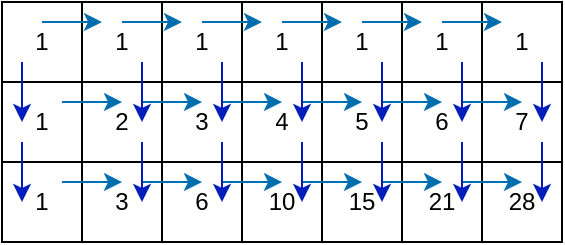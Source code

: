 <mxfile version="14.2.4" type="embed">
    <diagram id="P8sotjXqWYSaKN79ygvk" name="第 1 页">
        <mxGraphModel dx="644" dy="270" grid="1" gridSize="10" guides="1" tooltips="1" connect="1" arrows="1" fold="1" page="1" pageScale="1" pageWidth="827" pageHeight="1169" math="0" shadow="0">
            <root>
                <mxCell id="0"/>
                <mxCell id="1" parent="0"/>
                <mxCell id="80" value="" style="group" parent="1" vertex="1" connectable="0">
                    <mxGeometry x="160" y="400" width="280" height="120" as="geometry"/>
                </mxCell>
                <mxCell id="34" value="" style="shape=table;html=1;whiteSpace=wrap;startSize=0;container=1;collapsible=0;childLayout=tableLayout;" parent="80" vertex="1">
                    <mxGeometry width="120" height="120" as="geometry"/>
                </mxCell>
                <mxCell id="35" value="" style="shape=partialRectangle;html=1;whiteSpace=wrap;collapsible=0;dropTarget=0;pointerEvents=0;fillColor=none;top=0;left=0;bottom=0;right=0;points=[[0,0.5],[1,0.5]];portConstraint=eastwest;" parent="34" vertex="1">
                    <mxGeometry width="120" height="40" as="geometry"/>
                </mxCell>
                <mxCell id="36" value="1" style="shape=partialRectangle;html=1;whiteSpace=wrap;connectable=0;fillColor=none;top=0;left=0;bottom=0;right=0;overflow=hidden;" parent="35" vertex="1">
                    <mxGeometry width="40" height="40" as="geometry"/>
                </mxCell>
                <mxCell id="37" value="1" style="shape=partialRectangle;html=1;whiteSpace=wrap;connectable=0;fillColor=none;top=0;left=0;bottom=0;right=0;overflow=hidden;" parent="35" vertex="1">
                    <mxGeometry x="40" width="40" height="40" as="geometry"/>
                </mxCell>
                <mxCell id="38" value="1" style="shape=partialRectangle;html=1;whiteSpace=wrap;connectable=0;fillColor=none;top=0;left=0;bottom=0;right=0;overflow=hidden;" parent="35" vertex="1">
                    <mxGeometry x="80" width="40" height="40" as="geometry"/>
                </mxCell>
                <mxCell id="39" value="" style="shape=partialRectangle;html=1;whiteSpace=wrap;collapsible=0;dropTarget=0;pointerEvents=0;fillColor=none;top=0;left=0;bottom=0;right=0;points=[[0,0.5],[1,0.5]];portConstraint=eastwest;" parent="34" vertex="1">
                    <mxGeometry y="40" width="120" height="40" as="geometry"/>
                </mxCell>
                <mxCell id="40" value="1" style="shape=partialRectangle;html=1;whiteSpace=wrap;connectable=0;fillColor=none;top=0;left=0;bottom=0;right=0;overflow=hidden;" parent="39" vertex="1">
                    <mxGeometry width="40" height="40" as="geometry"/>
                </mxCell>
                <mxCell id="41" value="2" style="shape=partialRectangle;html=1;whiteSpace=wrap;connectable=0;fillColor=none;top=0;left=0;bottom=0;right=0;overflow=hidden;" parent="39" vertex="1">
                    <mxGeometry x="40" width="40" height="40" as="geometry"/>
                </mxCell>
                <mxCell id="42" value="3" style="shape=partialRectangle;html=1;whiteSpace=wrap;connectable=0;fillColor=none;top=0;left=0;bottom=0;right=0;overflow=hidden;" parent="39" vertex="1">
                    <mxGeometry x="80" width="40" height="40" as="geometry"/>
                </mxCell>
                <mxCell id="43" value="" style="shape=partialRectangle;html=1;whiteSpace=wrap;collapsible=0;dropTarget=0;pointerEvents=0;fillColor=none;top=0;left=0;bottom=0;right=0;points=[[0,0.5],[1,0.5]];portConstraint=eastwest;" parent="34" vertex="1">
                    <mxGeometry y="80" width="120" height="40" as="geometry"/>
                </mxCell>
                <mxCell id="44" value="1" style="shape=partialRectangle;html=1;whiteSpace=wrap;connectable=0;fillColor=none;top=0;left=0;bottom=0;right=0;overflow=hidden;" parent="43" vertex="1">
                    <mxGeometry width="40" height="40" as="geometry"/>
                </mxCell>
                <mxCell id="45" value="3" style="shape=partialRectangle;html=1;whiteSpace=wrap;connectable=0;fillColor=none;top=0;left=0;bottom=0;right=0;overflow=hidden;" parent="43" vertex="1">
                    <mxGeometry x="40" width="40" height="40" as="geometry"/>
                </mxCell>
                <mxCell id="46" value="6" style="shape=partialRectangle;html=1;whiteSpace=wrap;connectable=0;fillColor=none;top=0;left=0;bottom=0;right=0;overflow=hidden;" parent="43" vertex="1">
                    <mxGeometry x="80" width="40" height="40" as="geometry"/>
                </mxCell>
                <mxCell id="50" value="" style="shape=table;html=1;whiteSpace=wrap;startSize=0;container=1;collapsible=0;childLayout=tableLayout;" parent="80" vertex="1">
                    <mxGeometry x="120" width="120" height="120" as="geometry"/>
                </mxCell>
                <mxCell id="51" value="" style="shape=partialRectangle;html=1;whiteSpace=wrap;collapsible=0;dropTarget=0;pointerEvents=0;fillColor=none;top=0;left=0;bottom=0;right=0;points=[[0,0.5],[1,0.5]];portConstraint=eastwest;" parent="50" vertex="1">
                    <mxGeometry width="120" height="40" as="geometry"/>
                </mxCell>
                <mxCell id="52" value="1" style="shape=partialRectangle;html=1;whiteSpace=wrap;connectable=0;fillColor=none;top=0;left=0;bottom=0;right=0;overflow=hidden;" parent="51" vertex="1">
                    <mxGeometry width="40" height="40" as="geometry"/>
                </mxCell>
                <mxCell id="53" value="1" style="shape=partialRectangle;html=1;whiteSpace=wrap;connectable=0;fillColor=none;top=0;left=0;bottom=0;right=0;overflow=hidden;" parent="51" vertex="1">
                    <mxGeometry x="40" width="40" height="40" as="geometry"/>
                </mxCell>
                <mxCell id="54" value="1" style="shape=partialRectangle;html=1;whiteSpace=wrap;connectable=0;fillColor=none;top=0;left=0;bottom=0;right=0;overflow=hidden;" parent="51" vertex="1">
                    <mxGeometry x="80" width="40" height="40" as="geometry"/>
                </mxCell>
                <mxCell id="55" value="" style="shape=partialRectangle;html=1;whiteSpace=wrap;collapsible=0;dropTarget=0;pointerEvents=0;fillColor=none;top=0;left=0;bottom=0;right=0;points=[[0,0.5],[1,0.5]];portConstraint=eastwest;" parent="50" vertex="1">
                    <mxGeometry y="40" width="120" height="40" as="geometry"/>
                </mxCell>
                <mxCell id="56" value="4" style="shape=partialRectangle;html=1;whiteSpace=wrap;connectable=0;fillColor=none;top=0;left=0;bottom=0;right=0;overflow=hidden;" parent="55" vertex="1">
                    <mxGeometry width="40" height="40" as="geometry"/>
                </mxCell>
                <mxCell id="57" value="5" style="shape=partialRectangle;html=1;whiteSpace=wrap;connectable=0;fillColor=none;top=0;left=0;bottom=0;right=0;overflow=hidden;" parent="55" vertex="1">
                    <mxGeometry x="40" width="40" height="40" as="geometry"/>
                </mxCell>
                <mxCell id="58" value="6" style="shape=partialRectangle;html=1;whiteSpace=wrap;connectable=0;fillColor=none;top=0;left=0;bottom=0;right=0;overflow=hidden;" parent="55" vertex="1">
                    <mxGeometry x="80" width="40" height="40" as="geometry"/>
                </mxCell>
                <mxCell id="59" value="" style="shape=partialRectangle;html=1;whiteSpace=wrap;collapsible=0;dropTarget=0;pointerEvents=0;fillColor=none;top=0;left=0;bottom=0;right=0;points=[[0,0.5],[1,0.5]];portConstraint=eastwest;" parent="50" vertex="1">
                    <mxGeometry y="80" width="120" height="40" as="geometry"/>
                </mxCell>
                <mxCell id="60" value="10" style="shape=partialRectangle;html=1;whiteSpace=wrap;connectable=0;fillColor=none;top=0;left=0;bottom=0;right=0;overflow=hidden;" parent="59" vertex="1">
                    <mxGeometry width="40" height="40" as="geometry"/>
                </mxCell>
                <mxCell id="61" value="15" style="shape=partialRectangle;html=1;whiteSpace=wrap;connectable=0;fillColor=none;top=0;left=0;bottom=0;right=0;overflow=hidden;" parent="59" vertex="1">
                    <mxGeometry x="40" width="40" height="40" as="geometry"/>
                </mxCell>
                <mxCell id="62" value="21" style="shape=partialRectangle;html=1;whiteSpace=wrap;connectable=0;fillColor=none;top=0;left=0;bottom=0;right=0;overflow=hidden;" parent="59" vertex="1">
                    <mxGeometry x="80" width="40" height="40" as="geometry"/>
                </mxCell>
                <mxCell id="79" value="" style="group" parent="80" vertex="1" connectable="0">
                    <mxGeometry x="240" width="40" height="120" as="geometry"/>
                </mxCell>
                <mxCell id="76" value="1" style="rounded=0;whiteSpace=wrap;html=1;" parent="79" vertex="1">
                    <mxGeometry width="40" height="40" as="geometry"/>
                </mxCell>
                <mxCell id="77" value="7" style="rounded=0;whiteSpace=wrap;html=1;" parent="79" vertex="1">
                    <mxGeometry y="40" width="40" height="40" as="geometry"/>
                </mxCell>
                <mxCell id="78" value="28" style="rounded=0;whiteSpace=wrap;html=1;" parent="79" vertex="1">
                    <mxGeometry y="80" width="40" height="40" as="geometry"/>
                </mxCell>
                <mxCell id="115" value="" style="endArrow=classic;html=1;fillColor=#0050ef;strokeColor=#001DBC;" edge="1" parent="79">
                    <mxGeometry width="50" height="50" relative="1" as="geometry">
                        <mxPoint x="30" y="30" as="sourcePoint"/>
                        <mxPoint x="30" y="60" as="targetPoint"/>
                    </mxGeometry>
                </mxCell>
                <mxCell id="116" value="" style="endArrow=classic;html=1;fillColor=#0050ef;strokeColor=#001DBC;" edge="1" parent="79">
                    <mxGeometry width="50" height="50" relative="1" as="geometry">
                        <mxPoint x="30" y="70" as="sourcePoint"/>
                        <mxPoint x="30" y="100" as="targetPoint"/>
                    </mxGeometry>
                </mxCell>
                <mxCell id="83" value="" style="endArrow=classic;html=1;fillColor=#1ba1e2;strokeColor=#006EAF;" edge="1" parent="80">
                    <mxGeometry width="50" height="50" relative="1" as="geometry">
                        <mxPoint x="20" y="10" as="sourcePoint"/>
                        <mxPoint x="50" y="10" as="targetPoint"/>
                    </mxGeometry>
                </mxCell>
                <mxCell id="85" value="" style="endArrow=classic;html=1;fillColor=#1ba1e2;strokeColor=#006EAF;" edge="1" parent="80">
                    <mxGeometry width="50" height="50" relative="1" as="geometry">
                        <mxPoint x="60" y="10" as="sourcePoint"/>
                        <mxPoint x="90" y="10" as="targetPoint"/>
                    </mxGeometry>
                </mxCell>
                <mxCell id="86" value="" style="endArrow=classic;html=1;fillColor=#1ba1e2;strokeColor=#006EAF;" edge="1" parent="80">
                    <mxGeometry width="50" height="50" relative="1" as="geometry">
                        <mxPoint x="100" y="10" as="sourcePoint"/>
                        <mxPoint x="130" y="10" as="targetPoint"/>
                    </mxGeometry>
                </mxCell>
                <mxCell id="87" value="" style="endArrow=classic;html=1;fillColor=#1ba1e2;strokeColor=#006EAF;" edge="1" parent="80">
                    <mxGeometry width="50" height="50" relative="1" as="geometry">
                        <mxPoint x="140" y="10" as="sourcePoint"/>
                        <mxPoint x="170" y="10" as="targetPoint"/>
                    </mxGeometry>
                </mxCell>
                <mxCell id="88" value="" style="endArrow=classic;html=1;fillColor=#1ba1e2;strokeColor=#006EAF;" edge="1" parent="80">
                    <mxGeometry width="50" height="50" relative="1" as="geometry">
                        <mxPoint x="180" y="10" as="sourcePoint"/>
                        <mxPoint x="210" y="10" as="targetPoint"/>
                    </mxGeometry>
                </mxCell>
                <mxCell id="89" value="" style="endArrow=classic;html=1;fillColor=#1ba1e2;strokeColor=#006EAF;" edge="1" parent="80">
                    <mxGeometry width="50" height="50" relative="1" as="geometry">
                        <mxPoint x="220" y="10" as="sourcePoint"/>
                        <mxPoint x="250" y="10" as="targetPoint"/>
                    </mxGeometry>
                </mxCell>
                <mxCell id="90" value="" style="endArrow=classic;html=1;fillColor=#0050ef;strokeColor=#001DBC;" edge="1" parent="80">
                    <mxGeometry width="50" height="50" relative="1" as="geometry">
                        <mxPoint x="10" y="30" as="sourcePoint"/>
                        <mxPoint x="10" y="60" as="targetPoint"/>
                    </mxGeometry>
                </mxCell>
                <mxCell id="91" value="" style="endArrow=classic;html=1;fillColor=#0050ef;strokeColor=#001DBC;" edge="1" parent="80">
                    <mxGeometry width="50" height="50" relative="1" as="geometry">
                        <mxPoint x="10" y="70" as="sourcePoint"/>
                        <mxPoint x="10" y="100" as="targetPoint"/>
                    </mxGeometry>
                </mxCell>
                <mxCell id="93" value="" style="endArrow=classic;html=1;fillColor=#1ba1e2;strokeColor=#006EAF;" edge="1" parent="80">
                    <mxGeometry width="50" height="50" relative="1" as="geometry">
                        <mxPoint x="30" y="50" as="sourcePoint"/>
                        <mxPoint x="60" y="50" as="targetPoint"/>
                    </mxGeometry>
                </mxCell>
                <mxCell id="94" value="" style="endArrow=classic;html=1;fillColor=#1ba1e2;strokeColor=#006EAF;" edge="1" parent="80">
                    <mxGeometry width="50" height="50" relative="1" as="geometry">
                        <mxPoint x="70" y="50" as="sourcePoint"/>
                        <mxPoint x="100" y="50" as="targetPoint"/>
                    </mxGeometry>
                </mxCell>
                <mxCell id="95" value="" style="endArrow=classic;html=1;fillColor=#1ba1e2;strokeColor=#006EAF;" edge="1" parent="80">
                    <mxGeometry width="50" height="50" relative="1" as="geometry">
                        <mxPoint x="110" y="50" as="sourcePoint"/>
                        <mxPoint x="140" y="50" as="targetPoint"/>
                    </mxGeometry>
                </mxCell>
                <mxCell id="96" value="" style="endArrow=classic;html=1;fillColor=#1ba1e2;strokeColor=#006EAF;" edge="1" parent="80">
                    <mxGeometry width="50" height="50" relative="1" as="geometry">
                        <mxPoint x="150" y="50" as="sourcePoint"/>
                        <mxPoint x="180" y="50" as="targetPoint"/>
                    </mxGeometry>
                </mxCell>
                <mxCell id="97" value="" style="endArrow=classic;html=1;fillColor=#1ba1e2;strokeColor=#006EAF;" edge="1" parent="80">
                    <mxGeometry width="50" height="50" relative="1" as="geometry">
                        <mxPoint x="190" y="50" as="sourcePoint"/>
                        <mxPoint x="220" y="50" as="targetPoint"/>
                    </mxGeometry>
                </mxCell>
                <mxCell id="98" value="" style="endArrow=classic;html=1;fillColor=#1ba1e2;strokeColor=#006EAF;" edge="1" parent="80">
                    <mxGeometry width="50" height="50" relative="1" as="geometry">
                        <mxPoint x="230" y="50" as="sourcePoint"/>
                        <mxPoint x="260" y="50" as="targetPoint"/>
                    </mxGeometry>
                </mxCell>
                <mxCell id="99" value="" style="endArrow=classic;html=1;fillColor=#1ba1e2;strokeColor=#006EAF;" edge="1" parent="80">
                    <mxGeometry width="50" height="50" relative="1" as="geometry">
                        <mxPoint x="30" y="90" as="sourcePoint"/>
                        <mxPoint x="60" y="90" as="targetPoint"/>
                    </mxGeometry>
                </mxCell>
                <mxCell id="100" value="" style="endArrow=classic;html=1;fillColor=#1ba1e2;strokeColor=#006EAF;" edge="1" parent="80">
                    <mxGeometry width="50" height="50" relative="1" as="geometry">
                        <mxPoint x="70" y="90" as="sourcePoint"/>
                        <mxPoint x="100" y="90" as="targetPoint"/>
                    </mxGeometry>
                </mxCell>
                <mxCell id="101" value="" style="endArrow=classic;html=1;fillColor=#1ba1e2;strokeColor=#006EAF;" edge="1" parent="80">
                    <mxGeometry width="50" height="50" relative="1" as="geometry">
                        <mxPoint x="110" y="90" as="sourcePoint"/>
                        <mxPoint x="140" y="90" as="targetPoint"/>
                    </mxGeometry>
                </mxCell>
                <mxCell id="102" value="" style="endArrow=classic;html=1;fillColor=#1ba1e2;strokeColor=#006EAF;" edge="1" parent="80">
                    <mxGeometry width="50" height="50" relative="1" as="geometry">
                        <mxPoint x="150" y="90" as="sourcePoint"/>
                        <mxPoint x="180" y="90" as="targetPoint"/>
                    </mxGeometry>
                </mxCell>
                <mxCell id="103" value="" style="endArrow=classic;html=1;fillColor=#1ba1e2;strokeColor=#006EAF;" edge="1" parent="80">
                    <mxGeometry width="50" height="50" relative="1" as="geometry">
                        <mxPoint x="190" y="90" as="sourcePoint"/>
                        <mxPoint x="220" y="90" as="targetPoint"/>
                    </mxGeometry>
                </mxCell>
                <mxCell id="104" value="" style="endArrow=classic;html=1;fillColor=#1ba1e2;strokeColor=#006EAF;" edge="1" parent="80">
                    <mxGeometry width="50" height="50" relative="1" as="geometry">
                        <mxPoint x="230" y="90" as="sourcePoint"/>
                        <mxPoint x="260" y="90" as="targetPoint"/>
                    </mxGeometry>
                </mxCell>
                <mxCell id="105" value="" style="endArrow=classic;html=1;fillColor=#0050ef;strokeColor=#001DBC;" edge="1" parent="80">
                    <mxGeometry width="50" height="50" relative="1" as="geometry">
                        <mxPoint x="70" y="30" as="sourcePoint"/>
                        <mxPoint x="70" y="60" as="targetPoint"/>
                    </mxGeometry>
                </mxCell>
                <mxCell id="106" value="" style="endArrow=classic;html=1;fillColor=#0050ef;strokeColor=#001DBC;" edge="1" parent="80">
                    <mxGeometry width="50" height="50" relative="1" as="geometry">
                        <mxPoint x="70" y="70" as="sourcePoint"/>
                        <mxPoint x="70" y="100" as="targetPoint"/>
                    </mxGeometry>
                </mxCell>
                <mxCell id="107" value="" style="endArrow=classic;html=1;fillColor=#0050ef;strokeColor=#001DBC;" edge="1" parent="80">
                    <mxGeometry width="50" height="50" relative="1" as="geometry">
                        <mxPoint x="110" y="30" as="sourcePoint"/>
                        <mxPoint x="110" y="60" as="targetPoint"/>
                    </mxGeometry>
                </mxCell>
                <mxCell id="108" value="" style="endArrow=classic;html=1;fillColor=#0050ef;strokeColor=#001DBC;" edge="1" parent="80">
                    <mxGeometry width="50" height="50" relative="1" as="geometry">
                        <mxPoint x="110" y="70" as="sourcePoint"/>
                        <mxPoint x="110" y="100" as="targetPoint"/>
                    </mxGeometry>
                </mxCell>
                <mxCell id="109" value="" style="endArrow=classic;html=1;fillColor=#0050ef;strokeColor=#001DBC;" edge="1" parent="80">
                    <mxGeometry width="50" height="50" relative="1" as="geometry">
                        <mxPoint x="150" y="30" as="sourcePoint"/>
                        <mxPoint x="150" y="60" as="targetPoint"/>
                    </mxGeometry>
                </mxCell>
                <mxCell id="110" value="" style="endArrow=classic;html=1;fillColor=#0050ef;strokeColor=#001DBC;" edge="1" parent="80">
                    <mxGeometry width="50" height="50" relative="1" as="geometry">
                        <mxPoint x="150" y="70" as="sourcePoint"/>
                        <mxPoint x="150" y="100" as="targetPoint"/>
                    </mxGeometry>
                </mxCell>
                <mxCell id="111" value="" style="endArrow=classic;html=1;fillColor=#0050ef;strokeColor=#001DBC;" edge="1" parent="80">
                    <mxGeometry width="50" height="50" relative="1" as="geometry">
                        <mxPoint x="190" y="30" as="sourcePoint"/>
                        <mxPoint x="190" y="60" as="targetPoint"/>
                    </mxGeometry>
                </mxCell>
                <mxCell id="112" value="" style="endArrow=classic;html=1;fillColor=#0050ef;strokeColor=#001DBC;" edge="1" parent="80">
                    <mxGeometry width="50" height="50" relative="1" as="geometry">
                        <mxPoint x="190" y="70" as="sourcePoint"/>
                        <mxPoint x="190" y="100" as="targetPoint"/>
                    </mxGeometry>
                </mxCell>
                <mxCell id="113" value="" style="endArrow=classic;html=1;fillColor=#0050ef;strokeColor=#001DBC;" edge="1" parent="80">
                    <mxGeometry width="50" height="50" relative="1" as="geometry">
                        <mxPoint x="230" y="30" as="sourcePoint"/>
                        <mxPoint x="230" y="60" as="targetPoint"/>
                    </mxGeometry>
                </mxCell>
                <mxCell id="114" value="" style="endArrow=classic;html=1;fillColor=#0050ef;strokeColor=#001DBC;" edge="1" parent="80">
                    <mxGeometry width="50" height="50" relative="1" as="geometry">
                        <mxPoint x="230" y="70" as="sourcePoint"/>
                        <mxPoint x="230" y="100" as="targetPoint"/>
                    </mxGeometry>
                </mxCell>
            </root>
        </mxGraphModel>
    </diagram>
</mxfile>